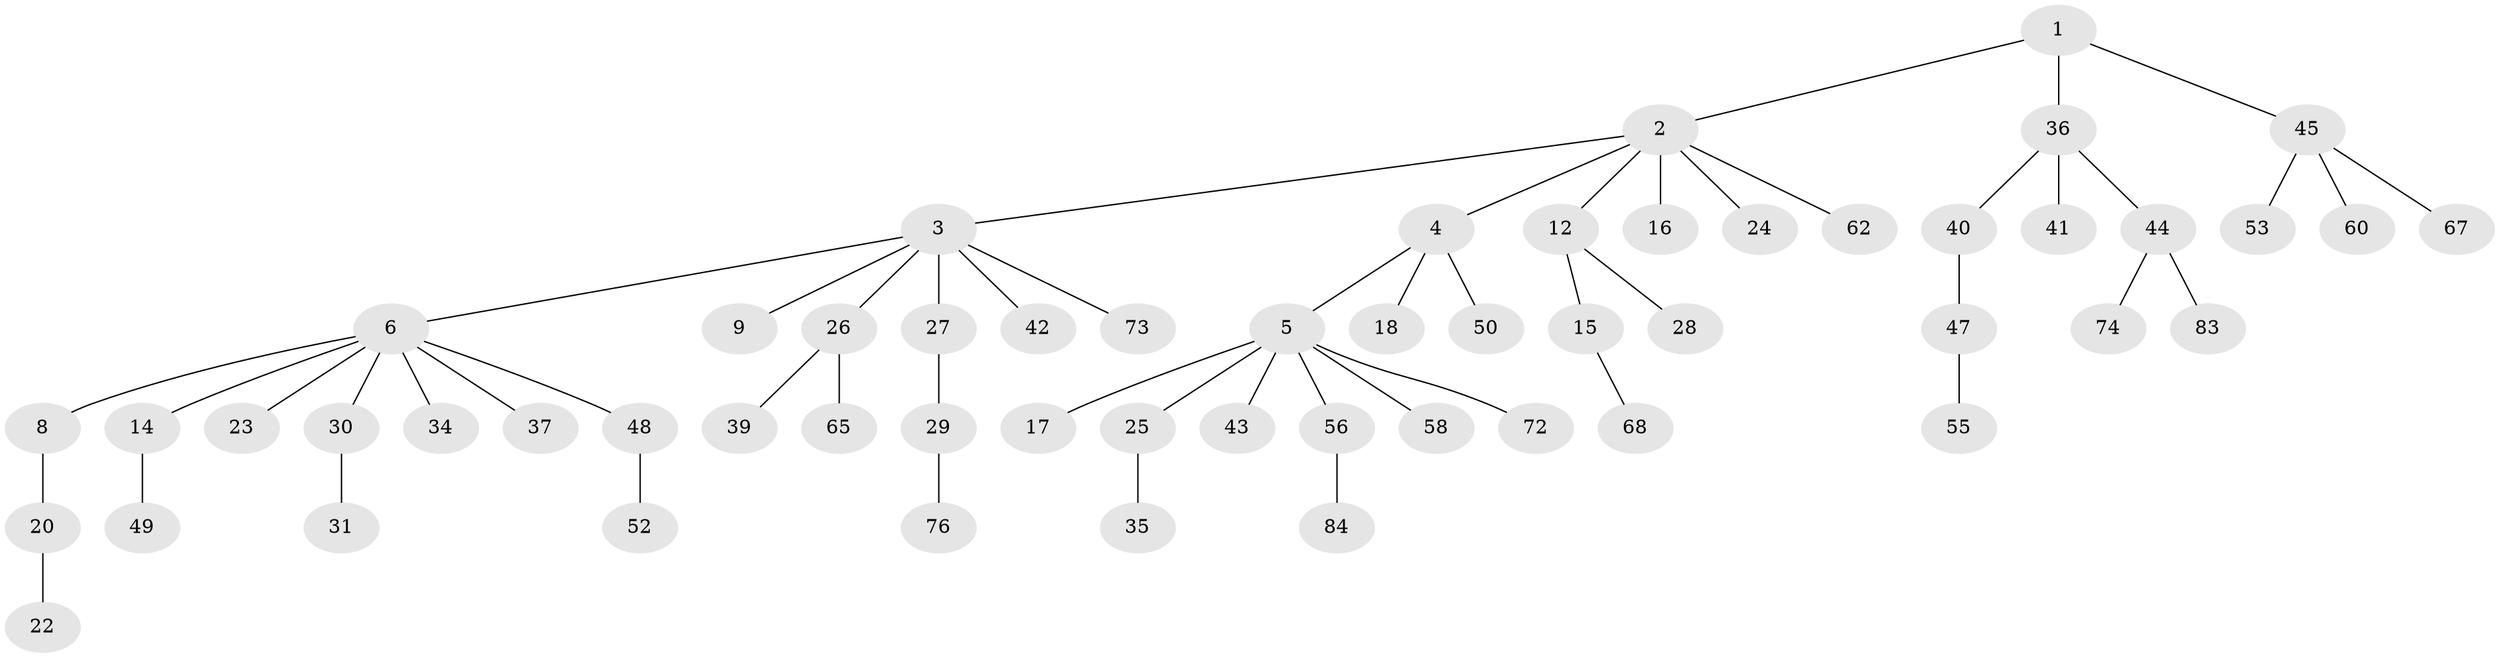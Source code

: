 // Generated by graph-tools (version 1.1) at 2025/52/02/27/25 19:52:12]
// undirected, 56 vertices, 55 edges
graph export_dot {
graph [start="1"]
  node [color=gray90,style=filled];
  1 [super="+7"];
  2 [super="+32"];
  3 [super="+19"];
  4 [super="+78"];
  5 [super="+10"];
  6 [super="+11"];
  8;
  9;
  12 [super="+13"];
  14 [super="+75"];
  15 [super="+21"];
  16;
  17 [super="+88"];
  18;
  20 [super="+77"];
  22;
  23 [super="+54"];
  24;
  25 [super="+46"];
  26 [super="+59"];
  27 [super="+33"];
  28 [super="+70"];
  29 [super="+66"];
  30 [super="+82"];
  31 [super="+85"];
  34;
  35;
  36 [super="+38"];
  37 [super="+51"];
  39;
  40;
  41 [super="+64"];
  42;
  43;
  44 [super="+71"];
  45 [super="+61"];
  47;
  48;
  49;
  50 [super="+69"];
  52 [super="+81"];
  53 [super="+57"];
  55 [super="+87"];
  56 [super="+63"];
  58;
  60;
  62;
  65 [super="+79"];
  67;
  68;
  72 [super="+80"];
  73;
  74 [super="+86"];
  76;
  83;
  84;
  1 -- 2;
  1 -- 45;
  1 -- 36;
  2 -- 3;
  2 -- 4;
  2 -- 12;
  2 -- 16;
  2 -- 24;
  2 -- 62;
  3 -- 6;
  3 -- 9;
  3 -- 26;
  3 -- 27;
  3 -- 42;
  3 -- 73;
  4 -- 5;
  4 -- 18;
  4 -- 50;
  5 -- 25;
  5 -- 43;
  5 -- 17;
  5 -- 56;
  5 -- 58;
  5 -- 72;
  6 -- 8;
  6 -- 34;
  6 -- 48;
  6 -- 23;
  6 -- 37;
  6 -- 14;
  6 -- 30;
  8 -- 20;
  12 -- 15;
  12 -- 28;
  14 -- 49;
  15 -- 68;
  20 -- 22;
  25 -- 35;
  26 -- 39;
  26 -- 65;
  27 -- 29;
  29 -- 76;
  30 -- 31;
  36 -- 41;
  36 -- 44;
  36 -- 40;
  40 -- 47;
  44 -- 74;
  44 -- 83;
  45 -- 53;
  45 -- 60;
  45 -- 67;
  47 -- 55;
  48 -- 52;
  56 -- 84;
}
